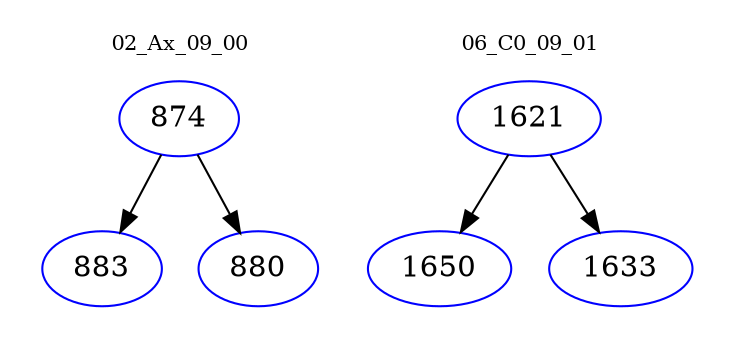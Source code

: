 digraph{
subgraph cluster_0 {
color = white
label = "02_Ax_09_00";
fontsize=10;
T0_874 [label="874", color="blue"]
T0_874 -> T0_883 [color="black"]
T0_883 [label="883", color="blue"]
T0_874 -> T0_880 [color="black"]
T0_880 [label="880", color="blue"]
}
subgraph cluster_1 {
color = white
label = "06_C0_09_01";
fontsize=10;
T1_1621 [label="1621", color="blue"]
T1_1621 -> T1_1650 [color="black"]
T1_1650 [label="1650", color="blue"]
T1_1621 -> T1_1633 [color="black"]
T1_1633 [label="1633", color="blue"]
}
}
